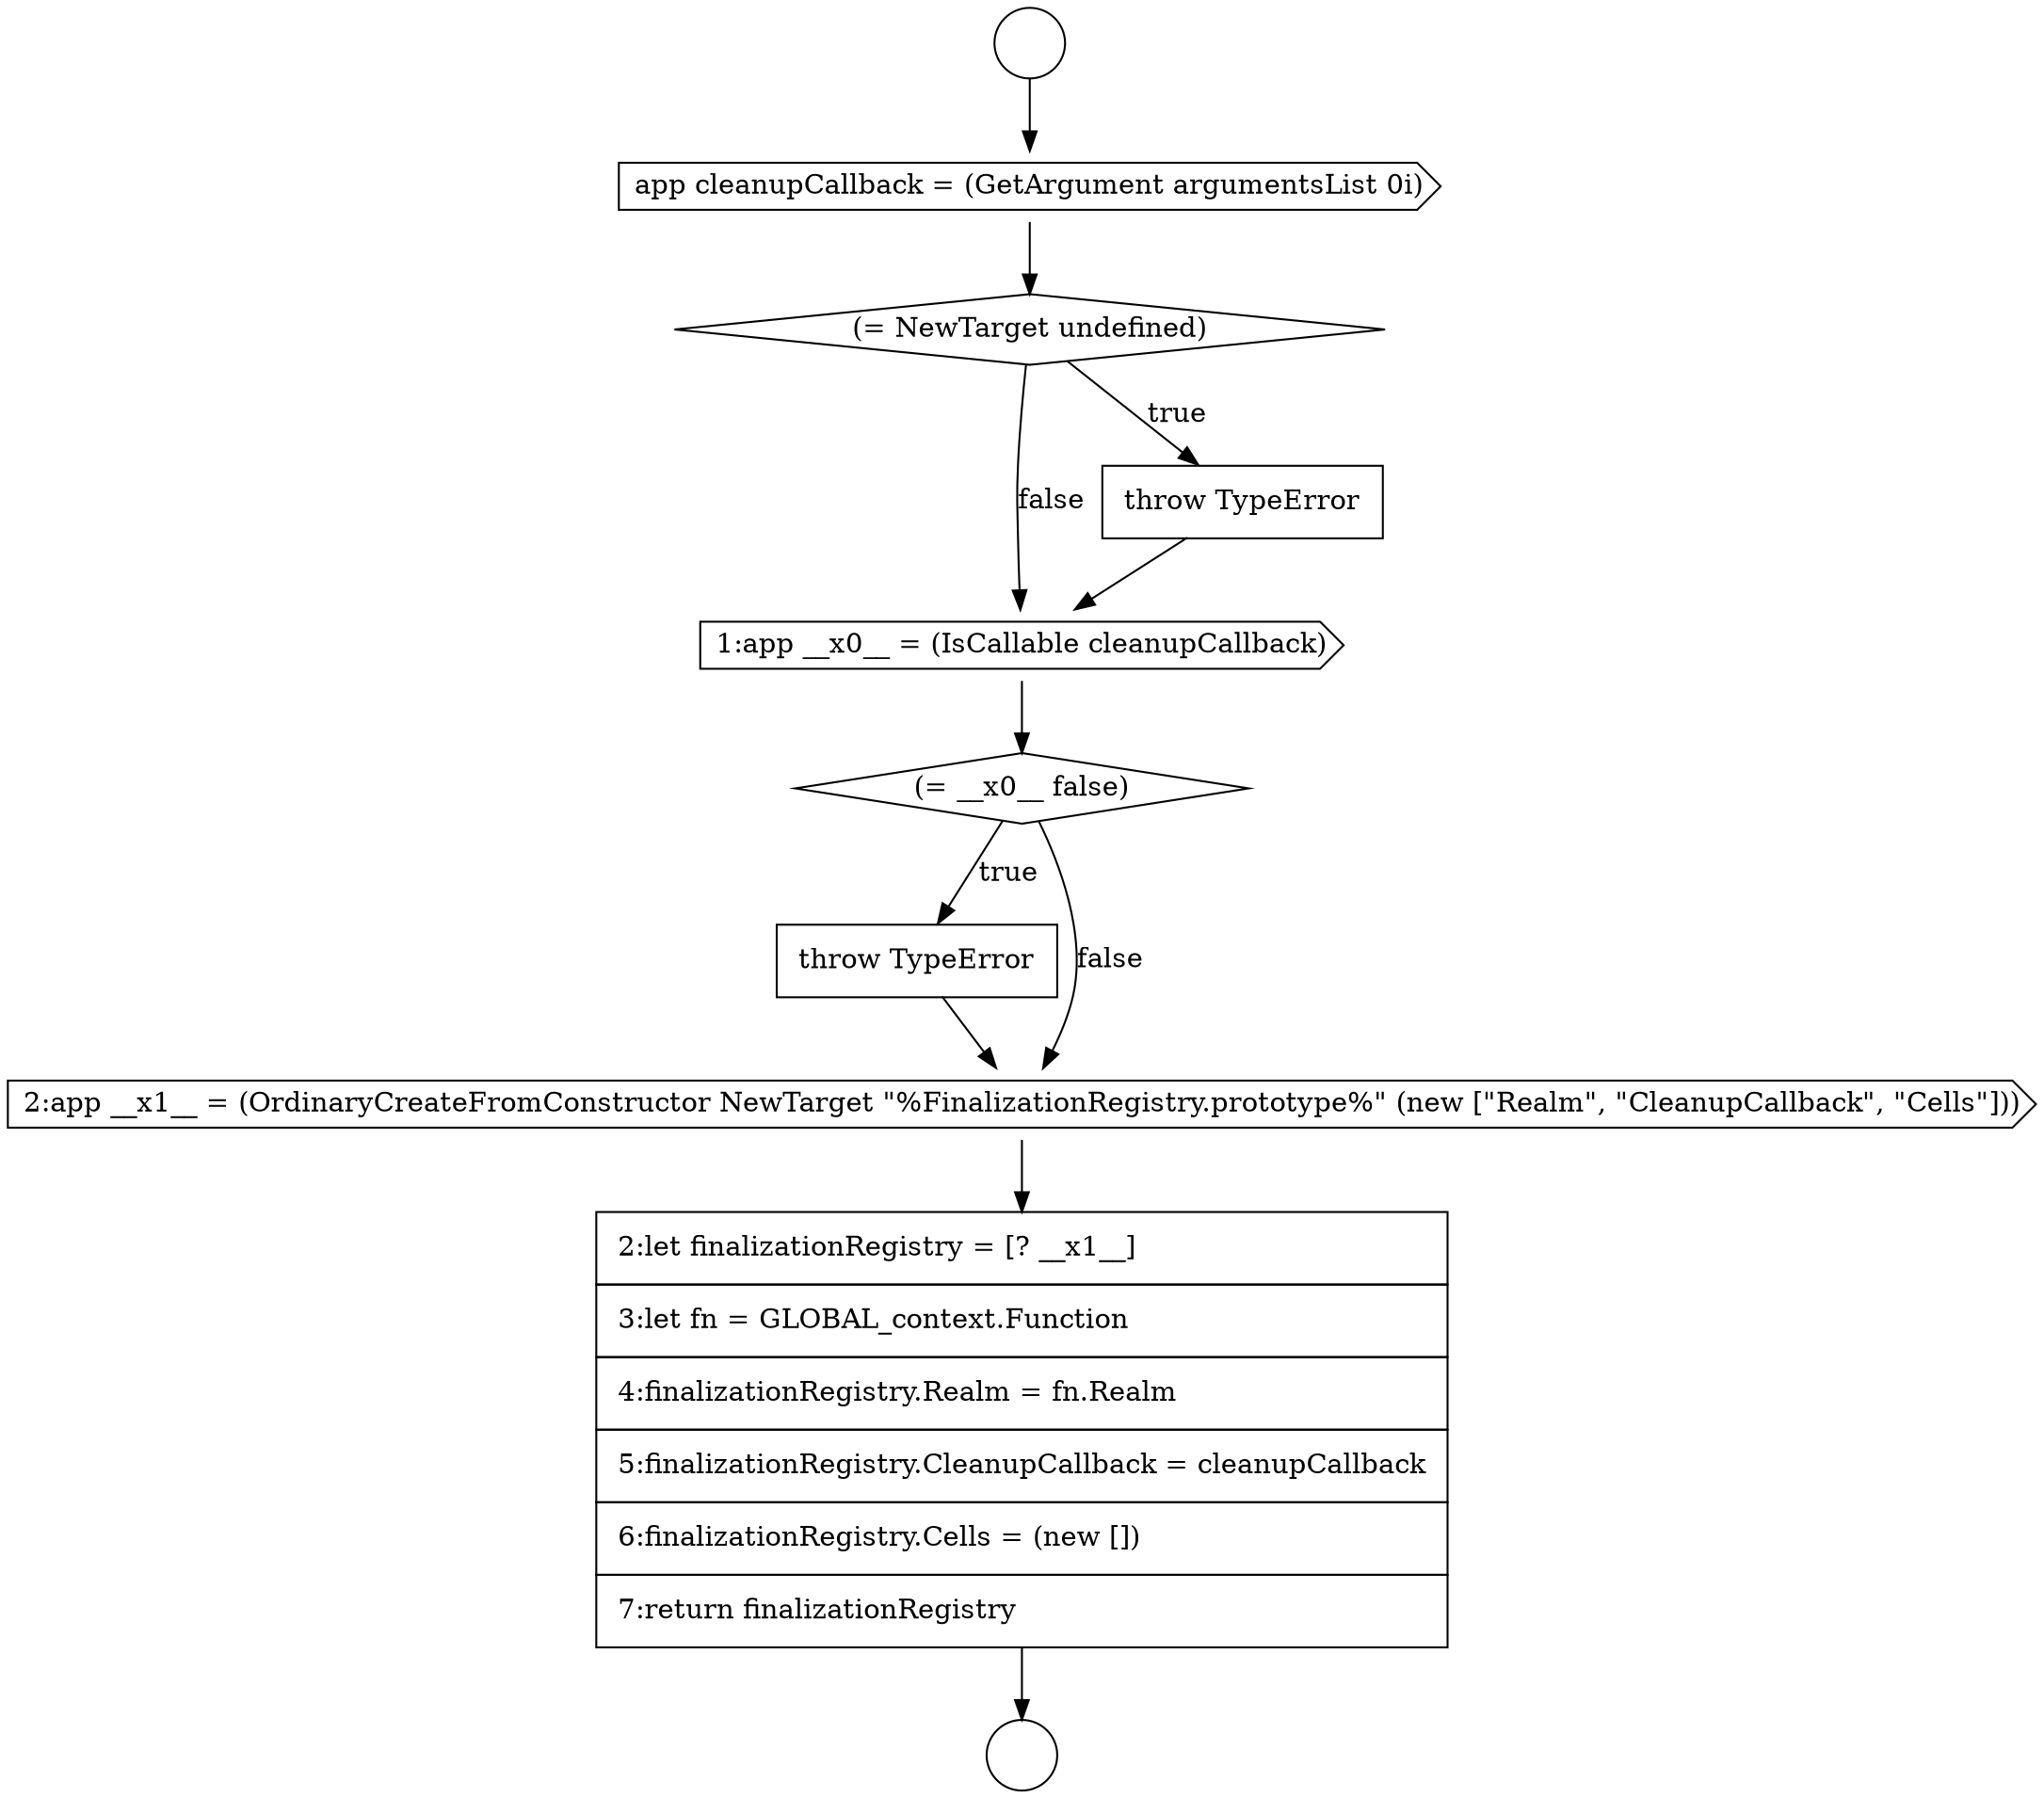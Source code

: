 digraph {
  node18741 [shape=cds, label=<<font color="black">1:app __x0__ = (IsCallable cleanupCallback)</font>> color="black" fillcolor="white" style=filled]
  node18737 [shape=circle label=" " color="black" fillcolor="white" style=filled]
  node18742 [shape=diamond, label=<<font color="black">(= __x0__ false)</font>> color="black" fillcolor="white" style=filled]
  node18745 [shape=none, margin=0, label=<<font color="black">
    <table border="0" cellborder="1" cellspacing="0" cellpadding="10">
      <tr><td align="left">2:let finalizationRegistry = [? __x1__]</td></tr>
      <tr><td align="left">3:let fn = GLOBAL_context.Function</td></tr>
      <tr><td align="left">4:finalizationRegistry.Realm = fn.Realm</td></tr>
      <tr><td align="left">5:finalizationRegistry.CleanupCallback = cleanupCallback</td></tr>
      <tr><td align="left">6:finalizationRegistry.Cells = (new [])</td></tr>
      <tr><td align="left">7:return finalizationRegistry</td></tr>
    </table>
  </font>> color="black" fillcolor="white" style=filled]
  node18738 [shape=cds, label=<<font color="black">app cleanupCallback = (GetArgument argumentsList 0i)</font>> color="black" fillcolor="white" style=filled]
  node18736 [shape=circle label=" " color="black" fillcolor="white" style=filled]
  node18743 [shape=none, margin=0, label=<<font color="black">
    <table border="0" cellborder="1" cellspacing="0" cellpadding="10">
      <tr><td align="left">throw TypeError</td></tr>
    </table>
  </font>> color="black" fillcolor="white" style=filled]
  node18739 [shape=diamond, label=<<font color="black">(= NewTarget undefined)</font>> color="black" fillcolor="white" style=filled]
  node18744 [shape=cds, label=<<font color="black">2:app __x1__ = (OrdinaryCreateFromConstructor NewTarget &quot;%FinalizationRegistry.prototype%&quot; (new [&quot;Realm&quot;, &quot;CleanupCallback&quot;, &quot;Cells&quot;]))</font>> color="black" fillcolor="white" style=filled]
  node18740 [shape=none, margin=0, label=<<font color="black">
    <table border="0" cellborder="1" cellspacing="0" cellpadding="10">
      <tr><td align="left">throw TypeError</td></tr>
    </table>
  </font>> color="black" fillcolor="white" style=filled]
  node18742 -> node18743 [label=<<font color="black">true</font>> color="black"]
  node18742 -> node18744 [label=<<font color="black">false</font>> color="black"]
  node18741 -> node18742 [ color="black"]
  node18739 -> node18740 [label=<<font color="black">true</font>> color="black"]
  node18739 -> node18741 [label=<<font color="black">false</font>> color="black"]
  node18745 -> node18737 [ color="black"]
  node18744 -> node18745 [ color="black"]
  node18738 -> node18739 [ color="black"]
  node18740 -> node18741 [ color="black"]
  node18736 -> node18738 [ color="black"]
  node18743 -> node18744 [ color="black"]
}
